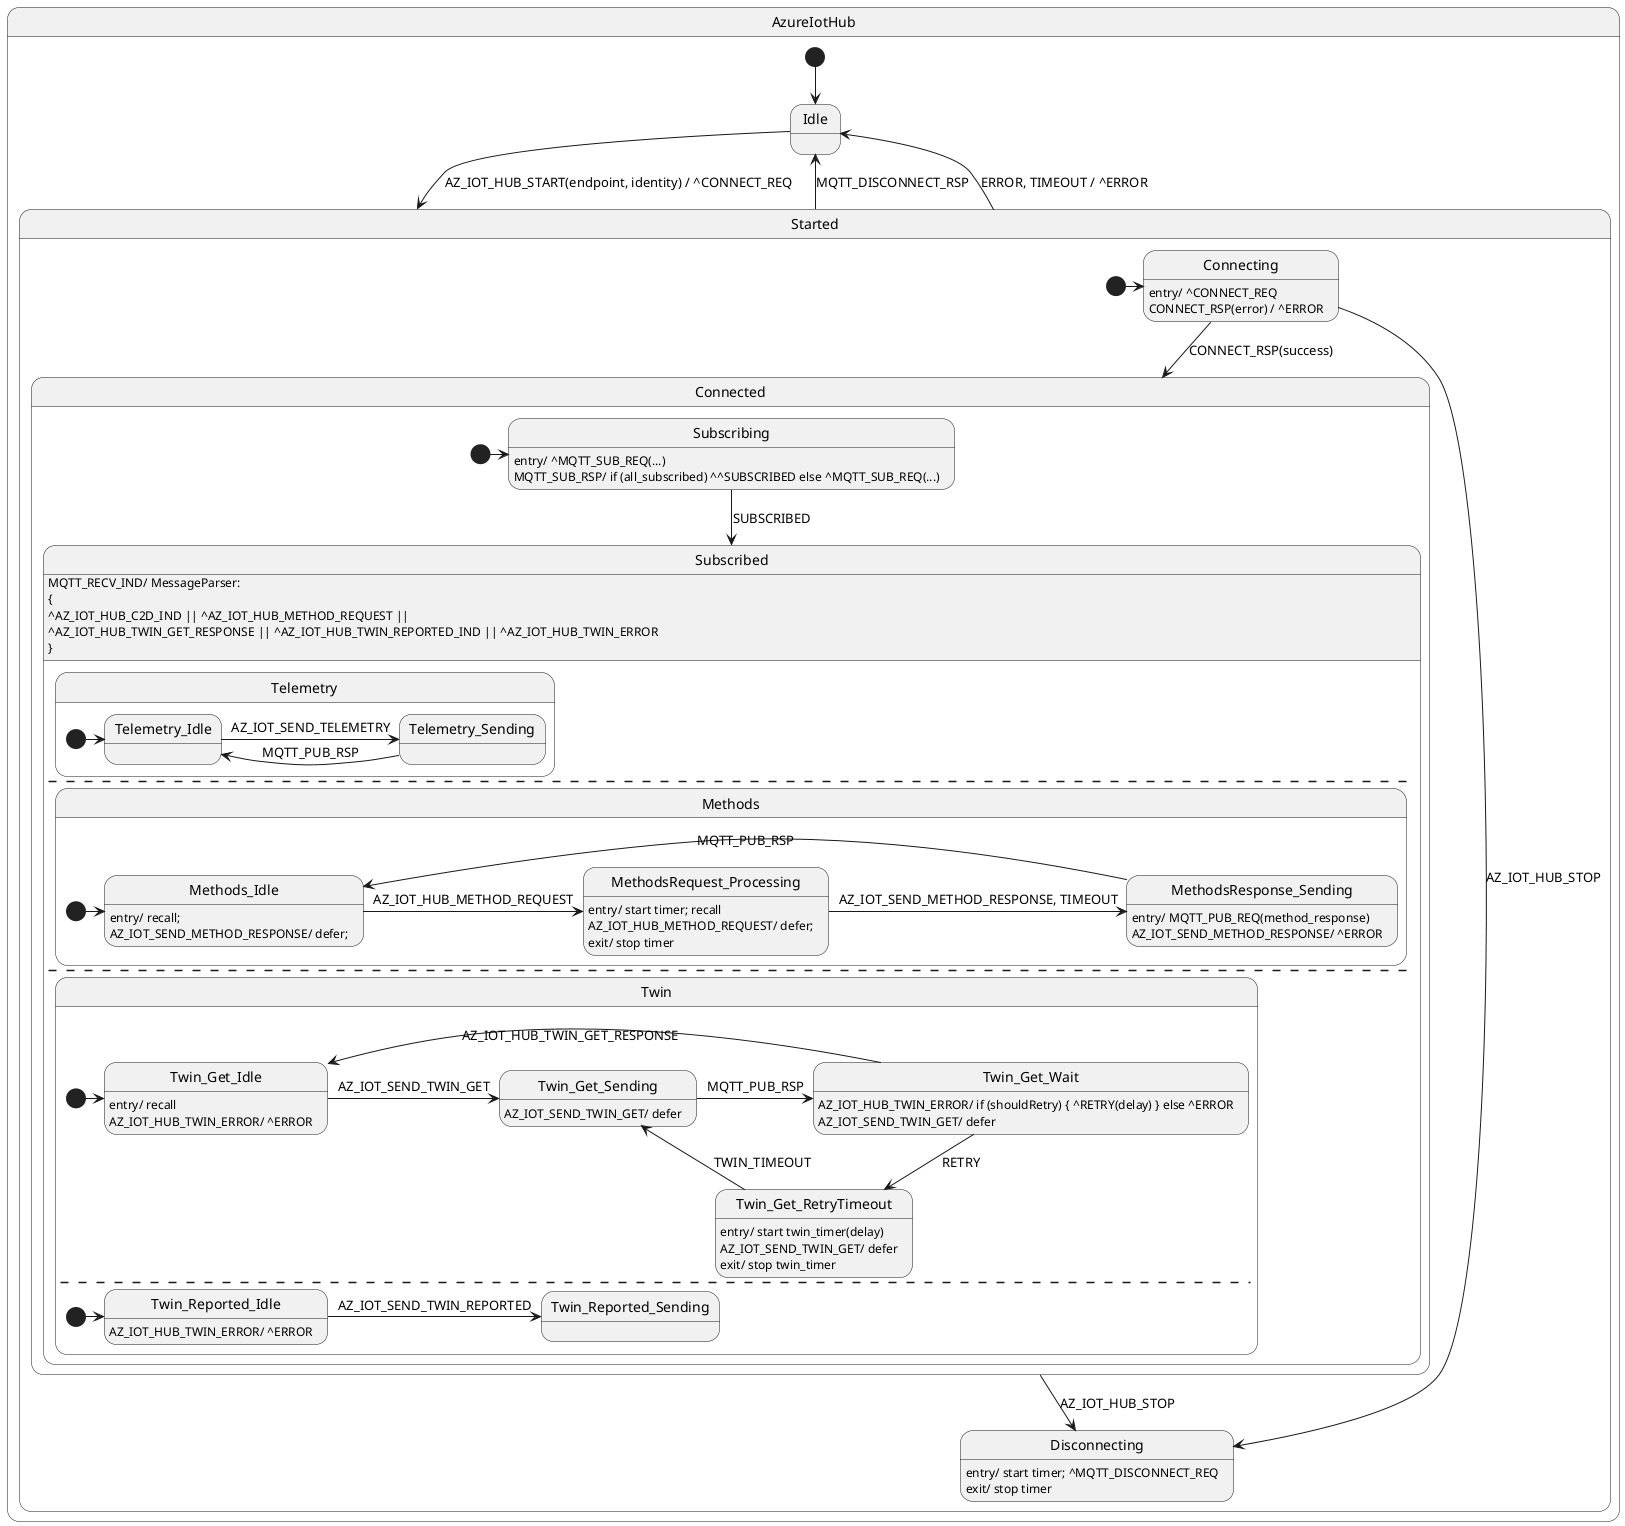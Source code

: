 @startuml

state AzureIotHub {
    state Idle
    state Started {
        state Connecting
        Connecting : entry/ ^CONNECT_REQ
        Connecting : CONNECT_RSP(error) / ^ERROR

        state Connected {
            state Subscribing
            Subscribing : entry/ ^MQTT_SUB_REQ(...)
            Subscribing : MQTT_SUB_RSP/ if (all_subscribed) ^^SUBSCRIBED else ^MQTT_SUB_REQ(...)
            state Subscribed {
                state Telemetry {
                    state Telemetry_Idle
                    state Telemetry_Sending

                    [*] -> Telemetry_Idle
                    Telemetry_Idle -> Telemetry_Sending : AZ_IOT_SEND_TELEMETRY
                    Telemetry_Sending -> Telemetry_Idle : MQTT_PUB_RSP
                }
                --
                state Methods {
                    state Methods_Idle
                    Methods_Idle : entry/ recall;
                    Methods_Idle : AZ_IOT_SEND_METHOD_RESPONSE/ defer;

                    state MethodsRequest_Processing
                    MethodsRequest_Processing : entry/ start timer; recall
                    MethodsRequest_Processing : AZ_IOT_HUB_METHOD_REQUEST/ defer;
                    MethodsRequest_Processing : exit/ stop timer

                    state MethodsResponse_Sending
                    MethodsResponse_Sending : entry/ MQTT_PUB_REQ(method_response)
                    MethodsResponse_Sending : AZ_IOT_SEND_METHOD_RESPONSE/ ^ERROR

                    [*] -> Methods_Idle
                    Methods_Idle -> MethodsRequest_Processing : AZ_IOT_HUB_METHOD_REQUEST
                    MethodsRequest_Processing -> MethodsResponse_Sending : AZ_IOT_SEND_METHOD_RESPONSE, TIMEOUT
                    MethodsResponse_Sending -> Methods_Idle : MQTT_PUB_RSP
                }
                --
                state Twin {
                    state Twin_Get_Idle
                    Twin_Get_Idle : entry/ recall
                    Twin_Get_Idle : AZ_IOT_HUB_TWIN_ERROR/ ^ERROR

                    state Twin_Get_Sending
                    Twin_Get_Sending : AZ_IOT_SEND_TWIN_GET/ defer

                    state Twin_Get_Wait
                    Twin_Get_Wait : AZ_IOT_HUB_TWIN_ERROR/ if (shouldRetry) { ^RETRY(delay) } else ^ERROR
                    Twin_Get_Wait : AZ_IOT_SEND_TWIN_GET/ defer

                    state Twin_Get_RetryTimeout
                    Twin_Get_RetryTimeout : entry/ start twin_timer(delay)
                    Twin_Get_RetryTimeout : AZ_IOT_SEND_TWIN_GET/ defer
                    Twin_Get_RetryTimeout : exit/ stop twin_timer

                    [*] -> Twin_Get_Idle
                    Twin_Get_Idle -> Twin_Get_Sending : AZ_IOT_SEND_TWIN_GET
                    Twin_Get_Sending -> Twin_Get_Wait : MQTT_PUB_RSP
                    Twin_Get_Wait -> Twin_Get_Idle : AZ_IOT_HUB_TWIN_GET_RESPONSE
                    Twin_Get_Wait --> Twin_Get_RetryTimeout : RETRY
                    Twin_Get_RetryTimeout -> Twin_Get_Sending : TWIN_TIMEOUT

                    ---

                    state Twin_Reported_Idle
                    Twin_Reported_Idle : AZ_IOT_HUB_TWIN_ERROR/ ^ERROR

                    state Twin_Reported_Sending

                    [*] -> Twin_Reported_Idle
                    Twin_Reported_Idle -> Twin_Reported_Sending : AZ_IOT_SEND_TWIN_REPORTED
                }
            }

            ' TODO: Some of the events should be internal to allow defer/recall queues to work:
            Subscribed : MQTT_RECV_IND/ MessageParser: 
            Subscribed : {
            Subscribed: ^AZ_IOT_HUB_C2D_IND || ^AZ_IOT_HUB_METHOD_REQUEST || 
            Subscribed: ^AZ_IOT_HUB_TWIN_GET_RESPONSE || ^AZ_IOT_HUB_TWIN_REPORTED_IND || ^AZ_IOT_HUB_TWIN_ERROR
            Subscribed : }

            [*] -> Subscribing
            Subscribing --> Subscribed : SUBSCRIBED
        }

        state Disconnecting
        Disconnecting : entry/ start timer; ^MQTT_DISCONNECT_REQ
        Disconnecting : exit/ stop timer

        [*] -> Connecting
        Connecting --> Connected : CONNECT_RSP(success)
        Connecting --> Disconnecting : AZ_IOT_HUB_STOP
        Connected --> Disconnecting : AZ_IOT_HUB_STOP
    }

    [*] --> Idle
    Idle -> Started : AZ_IOT_HUB_START(endpoint, identity) / ^CONNECT_REQ
    Started --> Idle : MQTT_DISCONNECT_RSP
    Started --> Idle : ERROR, TIMEOUT / ^ERROR
}

@enduml

